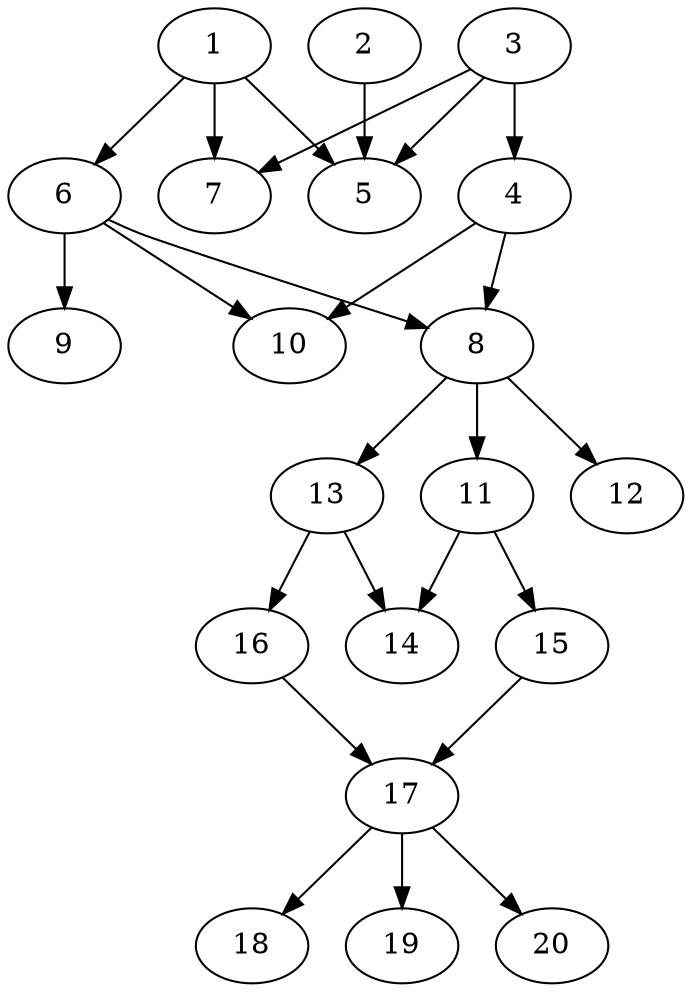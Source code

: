 // DAG automatically generated by daggen at Sat Jul 27 15:36:23 2019
// ./daggen --dot -n 20 --ccr 0.3 --fat 0.4 --regular 0.5 --density 0.7 --mindata 5242880 --maxdata 52428800 
digraph G {
  1 [size="39816533", alpha="0.20", expect_size="11944960"] 
  1 -> 5 [size ="11944960"]
  1 -> 6 [size ="11944960"]
  1 -> 7 [size ="11944960"]
  2 [size="157160107", alpha="0.05", expect_size="47148032"] 
  2 -> 5 [size ="47148032"]
  3 [size="92910933", alpha="0.13", expect_size="27873280"] 
  3 -> 4 [size ="27873280"]
  3 -> 5 [size ="27873280"]
  3 -> 7 [size ="27873280"]
  4 [size="134816427", alpha="0.18", expect_size="40444928"] 
  4 -> 8 [size ="40444928"]
  4 -> 10 [size ="40444928"]
  5 [size="65836373", alpha="0.01", expect_size="19750912"] 
  6 [size="163399680", alpha="0.01", expect_size="49019904"] 
  6 -> 8 [size ="49019904"]
  6 -> 9 [size ="49019904"]
  6 -> 10 [size ="49019904"]
  7 [size="28351147", alpha="0.05", expect_size="8505344"] 
  8 [size="163758080", alpha="0.01", expect_size="49127424"] 
  8 -> 11 [size ="49127424"]
  8 -> 12 [size ="49127424"]
  8 -> 13 [size ="49127424"]
  9 [size="103266987", alpha="0.16", expect_size="30980096"] 
  10 [size="42728107", alpha="0.19", expect_size="12818432"] 
  11 [size="135884800", alpha="0.19", expect_size="40765440"] 
  11 -> 14 [size ="40765440"]
  11 -> 15 [size ="40765440"]
  12 [size="134922240", alpha="0.17", expect_size="40476672"] 
  13 [size="174353067", alpha="0.12", expect_size="52305920"] 
  13 -> 14 [size ="52305920"]
  13 -> 16 [size ="52305920"]
  14 [size="121596587", alpha="0.07", expect_size="36478976"] 
  15 [size="107816960", alpha="0.02", expect_size="32345088"] 
  15 -> 17 [size ="32345088"]
  16 [size="118879573", alpha="0.05", expect_size="35663872"] 
  16 -> 17 [size ="35663872"]
  17 [size="127443627", alpha="0.18", expect_size="38233088"] 
  17 -> 18 [size ="38233088"]
  17 -> 19 [size ="38233088"]
  17 -> 20 [size ="38233088"]
  18 [size="167092907", alpha="0.10", expect_size="50127872"] 
  19 [size="172516693", alpha="0.00", expect_size="51755008"] 
  20 [size="139243520", alpha="0.06", expect_size="41773056"] 
}
